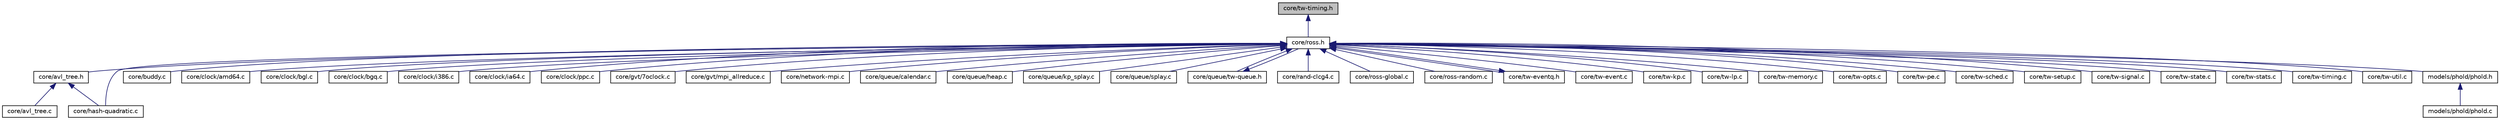 digraph G
{
  edge [fontname="Helvetica",fontsize="10",labelfontname="Helvetica",labelfontsize="10"];
  node [fontname="Helvetica",fontsize="10",shape=record];
  Node1 [label="core/tw-timing.h",height=0.2,width=0.4,color="black", fillcolor="grey75", style="filled" fontcolor="black"];
  Node1 -> Node2 [dir="back",color="midnightblue",fontsize="10",style="solid",fontname="Helvetica"];
  Node2 [label="core/ross.h",height=0.2,width=0.4,color="black", fillcolor="white", style="filled",URL="$ross_8h.html"];
  Node2 -> Node3 [dir="back",color="midnightblue",fontsize="10",style="solid",fontname="Helvetica"];
  Node3 [label="core/avl_tree.h",height=0.2,width=0.4,color="black", fillcolor="white", style="filled",URL="$avl__tree_8h.html"];
  Node3 -> Node4 [dir="back",color="midnightblue",fontsize="10",style="solid",fontname="Helvetica"];
  Node4 [label="core/avl_tree.c",height=0.2,width=0.4,color="black", fillcolor="white", style="filled",URL="$avl__tree_8c.html"];
  Node3 -> Node5 [dir="back",color="midnightblue",fontsize="10",style="solid",fontname="Helvetica"];
  Node5 [label="core/hash-quadratic.c",height=0.2,width=0.4,color="black", fillcolor="white", style="filled",URL="$hash-quadratic_8c.html"];
  Node2 -> Node6 [dir="back",color="midnightblue",fontsize="10",style="solid",fontname="Helvetica"];
  Node6 [label="core/buddy.c",height=0.2,width=0.4,color="black", fillcolor="white", style="filled",URL="$buddy_8c.html",tooltip="Buddy-system memory allocator implementation."];
  Node2 -> Node7 [dir="back",color="midnightblue",fontsize="10",style="solid",fontname="Helvetica"];
  Node7 [label="core/clock/amd64.c",height=0.2,width=0.4,color="black", fillcolor="white", style="filled",URL="$amd64_8c.html"];
  Node2 -> Node8 [dir="back",color="midnightblue",fontsize="10",style="solid",fontname="Helvetica"];
  Node8 [label="core/clock/bgl.c",height=0.2,width=0.4,color="black", fillcolor="white", style="filled",URL="$bgl_8c.html"];
  Node2 -> Node9 [dir="back",color="midnightblue",fontsize="10",style="solid",fontname="Helvetica"];
  Node9 [label="core/clock/bgq.c",height=0.2,width=0.4,color="black", fillcolor="white", style="filled",URL="$bgq_8c.html"];
  Node2 -> Node10 [dir="back",color="midnightblue",fontsize="10",style="solid",fontname="Helvetica"];
  Node10 [label="core/clock/i386.c",height=0.2,width=0.4,color="black", fillcolor="white", style="filled",URL="$i386_8c.html"];
  Node2 -> Node11 [dir="back",color="midnightblue",fontsize="10",style="solid",fontname="Helvetica"];
  Node11 [label="core/clock/ia64.c",height=0.2,width=0.4,color="black", fillcolor="white", style="filled",URL="$ia64_8c.html"];
  Node2 -> Node12 [dir="back",color="midnightblue",fontsize="10",style="solid",fontname="Helvetica"];
  Node12 [label="core/clock/ppc.c",height=0.2,width=0.4,color="black", fillcolor="white", style="filled",URL="$ppc_8c.html"];
  Node2 -> Node13 [dir="back",color="midnightblue",fontsize="10",style="solid",fontname="Helvetica"];
  Node13 [label="core/gvt/7oclock.c",height=0.2,width=0.4,color="black", fillcolor="white", style="filled",URL="$7oclock_8c.html"];
  Node2 -> Node14 [dir="back",color="midnightblue",fontsize="10",style="solid",fontname="Helvetica"];
  Node14 [label="core/gvt/mpi_allreduce.c",height=0.2,width=0.4,color="black", fillcolor="white", style="filled",URL="$mpi__allreduce_8c.html"];
  Node2 -> Node5 [dir="back",color="midnightblue",fontsize="10",style="solid",fontname="Helvetica"];
  Node2 -> Node15 [dir="back",color="midnightblue",fontsize="10",style="solid",fontname="Helvetica"];
  Node15 [label="core/network-mpi.c",height=0.2,width=0.4,color="black", fillcolor="white", style="filled",URL="$network-mpi_8c.html"];
  Node2 -> Node16 [dir="back",color="midnightblue",fontsize="10",style="solid",fontname="Helvetica"];
  Node16 [label="core/queue/calendar.c",height=0.2,width=0.4,color="black", fillcolor="white", style="filled",URL="$calendar_8c.html"];
  Node2 -> Node17 [dir="back",color="midnightblue",fontsize="10",style="solid",fontname="Helvetica"];
  Node17 [label="core/queue/heap.c",height=0.2,width=0.4,color="black", fillcolor="white", style="filled",URL="$heap_8c.html"];
  Node2 -> Node18 [dir="back",color="midnightblue",fontsize="10",style="solid",fontname="Helvetica"];
  Node18 [label="core/queue/kp_splay.c",height=0.2,width=0.4,color="black", fillcolor="white", style="filled",URL="$kp__splay_8c.html"];
  Node2 -> Node19 [dir="back",color="midnightblue",fontsize="10",style="solid",fontname="Helvetica"];
  Node19 [label="core/queue/splay.c",height=0.2,width=0.4,color="black", fillcolor="white", style="filled",URL="$splay_8c.html"];
  Node2 -> Node20 [dir="back",color="midnightblue",fontsize="10",style="solid",fontname="Helvetica"];
  Node20 [label="core/queue/tw-queue.h",height=0.2,width=0.4,color="black", fillcolor="white", style="filled",URL="$tw-queue_8h.html"];
  Node20 -> Node2 [dir="back",color="midnightblue",fontsize="10",style="solid",fontname="Helvetica"];
  Node2 -> Node21 [dir="back",color="midnightblue",fontsize="10",style="solid",fontname="Helvetica"];
  Node21 [label="core/rand-clcg4.c",height=0.2,width=0.4,color="black", fillcolor="white", style="filled",URL="$rand-clcg4_8c.html",tooltip="RNG Implementation module."];
  Node2 -> Node22 [dir="back",color="midnightblue",fontsize="10",style="solid",fontname="Helvetica"];
  Node22 [label="core/ross-global.c",height=0.2,width=0.4,color="black", fillcolor="white", style="filled",URL="$ross-global_8c.html"];
  Node2 -> Node23 [dir="back",color="midnightblue",fontsize="10",style="solid",fontname="Helvetica"];
  Node23 [label="core/ross-random.c",height=0.2,width=0.4,color="black", fillcolor="white", style="filled",URL="$ross-random_8c.html"];
  Node2 -> Node24 [dir="back",color="midnightblue",fontsize="10",style="solid",fontname="Helvetica"];
  Node24 [label="core/tw-eventq.h",height=0.2,width=0.4,color="black", fillcolor="white", style="filled",URL="$tw-eventq_8h.html"];
  Node24 -> Node2 [dir="back",color="midnightblue",fontsize="10",style="solid",fontname="Helvetica"];
  Node2 -> Node25 [dir="back",color="midnightblue",fontsize="10",style="solid",fontname="Helvetica"];
  Node25 [label="core/tw-event.c",height=0.2,width=0.4,color="black", fillcolor="white", style="filled",URL="$tw-event_8c.html"];
  Node2 -> Node26 [dir="back",color="midnightblue",fontsize="10",style="solid",fontname="Helvetica"];
  Node26 [label="core/tw-kp.c",height=0.2,width=0.4,color="black", fillcolor="white", style="filled",URL="$tw-kp_8c.html"];
  Node2 -> Node27 [dir="back",color="midnightblue",fontsize="10",style="solid",fontname="Helvetica"];
  Node27 [label="core/tw-lp.c",height=0.2,width=0.4,color="black", fillcolor="white", style="filled",URL="$tw-lp_8c.html",tooltip="tw_lp_settype is defined here!"];
  Node2 -> Node28 [dir="back",color="midnightblue",fontsize="10",style="solid",fontname="Helvetica"];
  Node28 [label="core/tw-memory.c",height=0.2,width=0.4,color="black", fillcolor="white", style="filled",URL="$tw-memory_8c.html"];
  Node2 -> Node29 [dir="back",color="midnightblue",fontsize="10",style="solid",fontname="Helvetica"];
  Node29 [label="core/tw-opts.c",height=0.2,width=0.4,color="black", fillcolor="white", style="filled",URL="$tw-opts_8c.html"];
  Node2 -> Node30 [dir="back",color="midnightblue",fontsize="10",style="solid",fontname="Helvetica"];
  Node30 [label="core/tw-pe.c",height=0.2,width=0.4,color="black", fillcolor="white", style="filled",URL="$tw-pe_8c.html"];
  Node2 -> Node31 [dir="back",color="midnightblue",fontsize="10",style="solid",fontname="Helvetica"];
  Node31 [label="core/tw-sched.c",height=0.2,width=0.4,color="black", fillcolor="white", style="filled",URL="$tw-sched_8c.html"];
  Node2 -> Node32 [dir="back",color="midnightblue",fontsize="10",style="solid",fontname="Helvetica"];
  Node32 [label="core/tw-setup.c",height=0.2,width=0.4,color="black", fillcolor="white", style="filled",URL="$tw-setup_8c.html",tooltip="tw_define_lps is defined here!"];
  Node2 -> Node33 [dir="back",color="midnightblue",fontsize="10",style="solid",fontname="Helvetica"];
  Node33 [label="core/tw-signal.c",height=0.2,width=0.4,color="black", fillcolor="white", style="filled",URL="$tw-signal_8c.html"];
  Node2 -> Node34 [dir="back",color="midnightblue",fontsize="10",style="solid",fontname="Helvetica"];
  Node34 [label="core/tw-state.c",height=0.2,width=0.4,color="black", fillcolor="white", style="filled",URL="$tw-state_8c.html"];
  Node2 -> Node35 [dir="back",color="midnightblue",fontsize="10",style="solid",fontname="Helvetica"];
  Node35 [label="core/tw-stats.c",height=0.2,width=0.4,color="black", fillcolor="white", style="filled",URL="$tw-stats_8c.html"];
  Node2 -> Node36 [dir="back",color="midnightblue",fontsize="10",style="solid",fontname="Helvetica"];
  Node36 [label="core/tw-timing.c",height=0.2,width=0.4,color="black", fillcolor="white", style="filled",URL="$tw-timing_8c.html"];
  Node2 -> Node37 [dir="back",color="midnightblue",fontsize="10",style="solid",fontname="Helvetica"];
  Node37 [label="core/tw-util.c",height=0.2,width=0.4,color="black", fillcolor="white", style="filled",URL="$tw-util_8c.html"];
  Node2 -> Node38 [dir="back",color="midnightblue",fontsize="10",style="solid",fontname="Helvetica"];
  Node38 [label="models/phold/phold.h",height=0.2,width=0.4,color="black", fillcolor="white", style="filled",URL="$phold_8h.html"];
  Node38 -> Node39 [dir="back",color="midnightblue",fontsize="10",style="solid",fontname="Helvetica"];
  Node39 [label="models/phold/phold.c",height=0.2,width=0.4,color="black", fillcolor="white", style="filled",URL="$phold_8c.html"];
}
